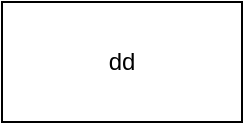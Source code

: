 <mxfile version="22.1.4" type="github">
  <diagram name="Page-1" id="45MIY9vwi9Q1Qho7rRex">
    <mxGraphModel dx="1434" dy="1896" grid="1" gridSize="10" guides="1" tooltips="1" connect="1" arrows="1" fold="1" page="1" pageScale="1" pageWidth="850" pageHeight="1100" math="0" shadow="0">
      <root>
        <mxCell id="0" />
        <mxCell id="1" parent="0" />
        <mxCell id="rsBkiZMHnbsYrdaqmTFN-1" value="dd" style="rounded=0;whiteSpace=wrap;html=1;" vertex="1" parent="1">
          <mxGeometry x="110" y="-520" width="120" height="60" as="geometry" />
        </mxCell>
      </root>
    </mxGraphModel>
  </diagram>
</mxfile>
